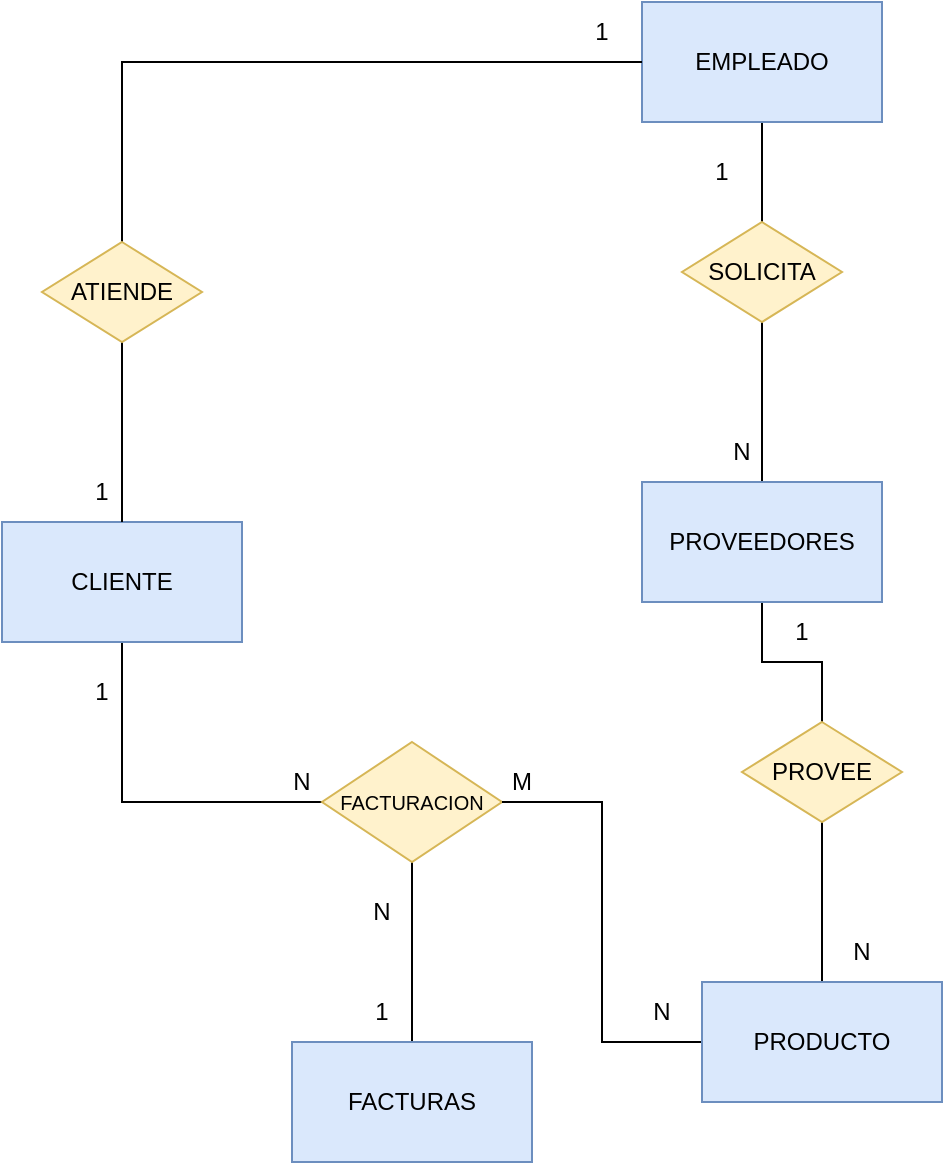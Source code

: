 <mxfile version="21.3.8" type="device">
  <diagram id="R2lEEEUBdFMjLlhIrx00" name="Page-1">
    <mxGraphModel dx="1434" dy="756" grid="1" gridSize="10" guides="1" tooltips="1" connect="1" arrows="1" fold="1" page="1" pageScale="1" pageWidth="850" pageHeight="1100" math="0" shadow="0" extFonts="Permanent Marker^https://fonts.googleapis.com/css?family=Permanent+Marker">
      <root>
        <mxCell id="0" />
        <mxCell id="1" parent="0" />
        <mxCell id="fZF1Yw6p9Kvz5Fr0DQUm-17" style="edgeStyle=orthogonalEdgeStyle;rounded=0;orthogonalLoop=1;jettySize=auto;html=1;exitX=0.5;exitY=1;exitDx=0;exitDy=0;entryX=0;entryY=0.5;entryDx=0;entryDy=0;endArrow=none;endFill=0;" edge="1" parent="1" source="fZF1Yw6p9Kvz5Fr0DQUm-1" target="fZF1Yw6p9Kvz5Fr0DQUm-11">
          <mxGeometry relative="1" as="geometry" />
        </mxCell>
        <mxCell id="fZF1Yw6p9Kvz5Fr0DQUm-1" value="CLIENTE" style="rounded=0;whiteSpace=wrap;html=1;fillColor=#dae8fc;strokeColor=#6c8ebf;" vertex="1" parent="1">
          <mxGeometry x="160" y="490" width="120" height="60" as="geometry" />
        </mxCell>
        <mxCell id="fZF1Yw6p9Kvz5Fr0DQUm-48" style="edgeStyle=orthogonalEdgeStyle;rounded=0;orthogonalLoop=1;jettySize=auto;html=1;exitX=0.5;exitY=1;exitDx=0;exitDy=0;endArrow=none;endFill=0;" edge="1" parent="1" source="fZF1Yw6p9Kvz5Fr0DQUm-2" target="fZF1Yw6p9Kvz5Fr0DQUm-47">
          <mxGeometry relative="1" as="geometry" />
        </mxCell>
        <mxCell id="fZF1Yw6p9Kvz5Fr0DQUm-2" value="EMPLEADO" style="rounded=0;whiteSpace=wrap;html=1;fillColor=#dae8fc;strokeColor=#6c8ebf;" vertex="1" parent="1">
          <mxGeometry x="480" y="230" width="120" height="60" as="geometry" />
        </mxCell>
        <mxCell id="fZF1Yw6p9Kvz5Fr0DQUm-46" style="edgeStyle=orthogonalEdgeStyle;rounded=0;orthogonalLoop=1;jettySize=auto;html=1;exitX=0.5;exitY=1;exitDx=0;exitDy=0;entryX=0.5;entryY=0;entryDx=0;entryDy=0;endArrow=none;endFill=0;" edge="1" parent="1" source="fZF1Yw6p9Kvz5Fr0DQUm-3" target="fZF1Yw6p9Kvz5Fr0DQUm-42">
          <mxGeometry relative="1" as="geometry" />
        </mxCell>
        <mxCell id="fZF1Yw6p9Kvz5Fr0DQUm-49" style="edgeStyle=orthogonalEdgeStyle;rounded=0;orthogonalLoop=1;jettySize=auto;html=1;exitX=0.5;exitY=0;exitDx=0;exitDy=0;entryX=0.5;entryY=1;entryDx=0;entryDy=0;endArrow=none;endFill=0;" edge="1" parent="1" source="fZF1Yw6p9Kvz5Fr0DQUm-3" target="fZF1Yw6p9Kvz5Fr0DQUm-47">
          <mxGeometry relative="1" as="geometry">
            <Array as="points">
              <mxPoint x="540" y="400" />
              <mxPoint x="540" y="400" />
            </Array>
          </mxGeometry>
        </mxCell>
        <mxCell id="fZF1Yw6p9Kvz5Fr0DQUm-3" value="PROVEEDORES" style="rounded=0;whiteSpace=wrap;html=1;fillColor=#dae8fc;strokeColor=#6c8ebf;" vertex="1" parent="1">
          <mxGeometry x="480" y="470" width="120" height="60" as="geometry" />
        </mxCell>
        <mxCell id="fZF1Yw6p9Kvz5Fr0DQUm-15" style="edgeStyle=orthogonalEdgeStyle;rounded=0;orthogonalLoop=1;jettySize=auto;html=1;entryX=0.5;entryY=1;entryDx=0;entryDy=0;endArrow=none;endFill=0;" edge="1" parent="1" source="fZF1Yw6p9Kvz5Fr0DQUm-4" target="fZF1Yw6p9Kvz5Fr0DQUm-11">
          <mxGeometry relative="1" as="geometry" />
        </mxCell>
        <mxCell id="fZF1Yw6p9Kvz5Fr0DQUm-4" value="FACTURAS" style="rounded=0;whiteSpace=wrap;html=1;fillColor=#dae8fc;strokeColor=#6c8ebf;" vertex="1" parent="1">
          <mxGeometry x="305" y="750" width="120" height="60" as="geometry" />
        </mxCell>
        <mxCell id="fZF1Yw6p9Kvz5Fr0DQUm-8" style="edgeStyle=orthogonalEdgeStyle;rounded=0;orthogonalLoop=1;jettySize=auto;html=1;endArrow=none;endFill=0;exitX=0.5;exitY=1;exitDx=0;exitDy=0;" edge="1" parent="1" source="fZF1Yw6p9Kvz5Fr0DQUm-6" target="fZF1Yw6p9Kvz5Fr0DQUm-1">
          <mxGeometry relative="1" as="geometry">
            <mxPoint x="240" y="410" as="sourcePoint" />
          </mxGeometry>
        </mxCell>
        <mxCell id="fZF1Yw6p9Kvz5Fr0DQUm-28" style="edgeStyle=orthogonalEdgeStyle;rounded=0;orthogonalLoop=1;jettySize=auto;html=1;exitX=0.5;exitY=0;exitDx=0;exitDy=0;endArrow=none;endFill=0;entryX=0;entryY=0.5;entryDx=0;entryDy=0;" edge="1" parent="1" source="fZF1Yw6p9Kvz5Fr0DQUm-6" target="fZF1Yw6p9Kvz5Fr0DQUm-2">
          <mxGeometry relative="1" as="geometry" />
        </mxCell>
        <mxCell id="fZF1Yw6p9Kvz5Fr0DQUm-6" value="ATIENDE" style="rhombus;whiteSpace=wrap;html=1;fillColor=#fff2cc;strokeColor=#d6b656;" vertex="1" parent="1">
          <mxGeometry x="180" y="350" width="80" height="50" as="geometry" />
        </mxCell>
        <mxCell id="fZF1Yw6p9Kvz5Fr0DQUm-11" value="&lt;font style=&quot;font-size: 10px;&quot;&gt;FACTURACION&lt;/font&gt;" style="rhombus;whiteSpace=wrap;html=1;fillColor=#fff2cc;strokeColor=#d6b656;" vertex="1" parent="1">
          <mxGeometry x="320" y="600" width="90" height="60" as="geometry" />
        </mxCell>
        <mxCell id="fZF1Yw6p9Kvz5Fr0DQUm-12" value="1" style="text;html=1;strokeColor=none;fillColor=none;align=center;verticalAlign=middle;whiteSpace=wrap;rounded=0;" vertex="1" parent="1">
          <mxGeometry x="490" y="300" width="60" height="30" as="geometry" />
        </mxCell>
        <mxCell id="fZF1Yw6p9Kvz5Fr0DQUm-13" value="1" style="text;html=1;strokeColor=none;fillColor=none;align=center;verticalAlign=middle;whiteSpace=wrap;rounded=0;" vertex="1" parent="1">
          <mxGeometry x="180" y="460" width="60" height="30" as="geometry" />
        </mxCell>
        <mxCell id="fZF1Yw6p9Kvz5Fr0DQUm-18" value="1" style="text;html=1;strokeColor=none;fillColor=none;align=center;verticalAlign=middle;whiteSpace=wrap;rounded=0;" vertex="1" parent="1">
          <mxGeometry x="180" y="560" width="60" height="30" as="geometry" />
        </mxCell>
        <mxCell id="fZF1Yw6p9Kvz5Fr0DQUm-19" value="1" style="text;html=1;strokeColor=none;fillColor=none;align=center;verticalAlign=middle;whiteSpace=wrap;rounded=0;" vertex="1" parent="1">
          <mxGeometry x="320" y="720" width="60" height="30" as="geometry" />
        </mxCell>
        <mxCell id="fZF1Yw6p9Kvz5Fr0DQUm-20" value="1" style="text;html=1;strokeColor=none;fillColor=none;align=center;verticalAlign=middle;whiteSpace=wrap;rounded=0;" vertex="1" parent="1">
          <mxGeometry x="530" y="530" width="60" height="30" as="geometry" />
        </mxCell>
        <mxCell id="fZF1Yw6p9Kvz5Fr0DQUm-23" value="N" style="text;html=1;strokeColor=none;fillColor=none;align=center;verticalAlign=middle;whiteSpace=wrap;rounded=0;" vertex="1" parent="1">
          <mxGeometry x="280" y="605" width="60" height="30" as="geometry" />
        </mxCell>
        <mxCell id="fZF1Yw6p9Kvz5Fr0DQUm-24" value="M" style="text;html=1;strokeColor=none;fillColor=none;align=center;verticalAlign=middle;whiteSpace=wrap;rounded=0;" vertex="1" parent="1">
          <mxGeometry x="390" y="605" width="60" height="30" as="geometry" />
        </mxCell>
        <mxCell id="fZF1Yw6p9Kvz5Fr0DQUm-25" value="N" style="text;html=1;strokeColor=none;fillColor=none;align=center;verticalAlign=middle;whiteSpace=wrap;rounded=0;" vertex="1" parent="1">
          <mxGeometry x="320" y="670" width="60" height="30" as="geometry" />
        </mxCell>
        <mxCell id="fZF1Yw6p9Kvz5Fr0DQUm-31" style="edgeStyle=orthogonalEdgeStyle;rounded=0;orthogonalLoop=1;jettySize=auto;html=1;entryX=1;entryY=0.5;entryDx=0;entryDy=0;endArrow=none;endFill=0;" edge="1" parent="1" source="fZF1Yw6p9Kvz5Fr0DQUm-29" target="fZF1Yw6p9Kvz5Fr0DQUm-11">
          <mxGeometry relative="1" as="geometry" />
        </mxCell>
        <mxCell id="fZF1Yw6p9Kvz5Fr0DQUm-45" style="edgeStyle=orthogonalEdgeStyle;rounded=0;orthogonalLoop=1;jettySize=auto;html=1;entryX=0.5;entryY=1;entryDx=0;entryDy=0;endArrow=none;endFill=0;" edge="1" parent="1" source="fZF1Yw6p9Kvz5Fr0DQUm-29" target="fZF1Yw6p9Kvz5Fr0DQUm-42">
          <mxGeometry relative="1" as="geometry" />
        </mxCell>
        <mxCell id="fZF1Yw6p9Kvz5Fr0DQUm-29" value="PRODUCTO" style="rounded=0;whiteSpace=wrap;html=1;fillColor=#dae8fc;strokeColor=#6c8ebf;" vertex="1" parent="1">
          <mxGeometry x="510" y="720" width="120" height="60" as="geometry" />
        </mxCell>
        <mxCell id="fZF1Yw6p9Kvz5Fr0DQUm-34" value="N" style="text;html=1;strokeColor=none;fillColor=none;align=center;verticalAlign=middle;whiteSpace=wrap;rounded=0;" vertex="1" parent="1">
          <mxGeometry x="460" y="720" width="60" height="30" as="geometry" />
        </mxCell>
        <mxCell id="fZF1Yw6p9Kvz5Fr0DQUm-35" value="N" style="text;html=1;strokeColor=none;fillColor=none;align=center;verticalAlign=middle;whiteSpace=wrap;rounded=0;" vertex="1" parent="1">
          <mxGeometry x="560" y="690" width="60" height="30" as="geometry" />
        </mxCell>
        <mxCell id="fZF1Yw6p9Kvz5Fr0DQUm-36" value="N" style="text;html=1;strokeColor=none;fillColor=none;align=center;verticalAlign=middle;whiteSpace=wrap;rounded=0;" vertex="1" parent="1">
          <mxGeometry x="500" y="440" width="60" height="30" as="geometry" />
        </mxCell>
        <mxCell id="fZF1Yw6p9Kvz5Fr0DQUm-41" value="1" style="text;html=1;strokeColor=none;fillColor=none;align=center;verticalAlign=middle;whiteSpace=wrap;rounded=0;" vertex="1" parent="1">
          <mxGeometry x="430" y="230" width="60" height="30" as="geometry" />
        </mxCell>
        <mxCell id="fZF1Yw6p9Kvz5Fr0DQUm-42" value="PROVEE" style="rhombus;whiteSpace=wrap;html=1;fillColor=#fff2cc;strokeColor=#d6b656;" vertex="1" parent="1">
          <mxGeometry x="530" y="590" width="80" height="50" as="geometry" />
        </mxCell>
        <mxCell id="fZF1Yw6p9Kvz5Fr0DQUm-47" value="SOLICITA" style="rhombus;whiteSpace=wrap;html=1;fillColor=#fff2cc;strokeColor=#d6b656;" vertex="1" parent="1">
          <mxGeometry x="500" y="340" width="80" height="50" as="geometry" />
        </mxCell>
      </root>
    </mxGraphModel>
  </diagram>
</mxfile>
